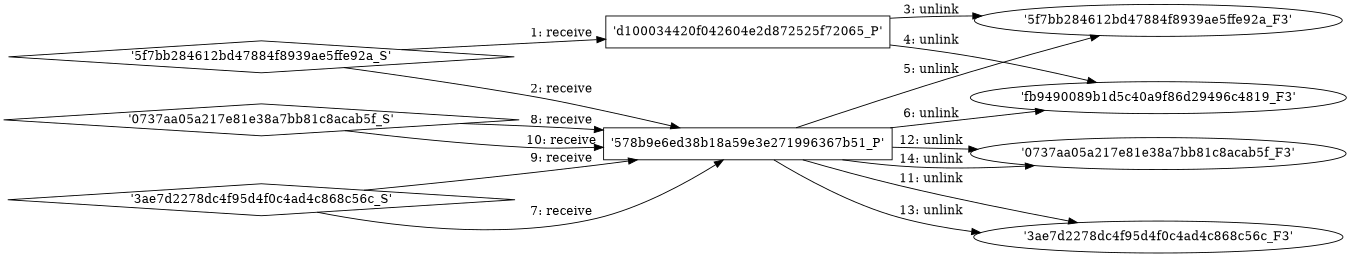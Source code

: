 digraph "D:\Learning\Paper\apt\基于CTI的攻击预警\Dataset\攻击图\ASGfromALLCTI\No More Rootkit in ZeroAccess.dot" {
rankdir="LR"
size="9"
fixedsize="false"
splines="true"
nodesep=0.3
ranksep=0
fontsize=10
overlap="scalexy"
engine= "neato"
	"'d100034420f042604e2d872525f72065_P'" [node_type=Process shape=box]
	"'5f7bb284612bd47884f8939ae5ffe92a_S'" [node_type=Socket shape=diamond]
	"'5f7bb284612bd47884f8939ae5ffe92a_S'" -> "'d100034420f042604e2d872525f72065_P'" [label="1: receive"]
	"'578b9e6ed38b18a59e3e271996367b51_P'" [node_type=Process shape=box]
	"'5f7bb284612bd47884f8939ae5ffe92a_S'" [node_type=Socket shape=diamond]
	"'5f7bb284612bd47884f8939ae5ffe92a_S'" -> "'578b9e6ed38b18a59e3e271996367b51_P'" [label="2: receive"]
	"'5f7bb284612bd47884f8939ae5ffe92a_F3'" [node_type=file shape=ellipse]
	"'d100034420f042604e2d872525f72065_P'" [node_type=Process shape=box]
	"'d100034420f042604e2d872525f72065_P'" -> "'5f7bb284612bd47884f8939ae5ffe92a_F3'" [label="3: unlink"]
	"'fb9490089b1d5c40a9f86d29496c4819_F3'" [node_type=file shape=ellipse]
	"'d100034420f042604e2d872525f72065_P'" [node_type=Process shape=box]
	"'d100034420f042604e2d872525f72065_P'" -> "'fb9490089b1d5c40a9f86d29496c4819_F3'" [label="4: unlink"]
	"'5f7bb284612bd47884f8939ae5ffe92a_F3'" [node_type=file shape=ellipse]
	"'578b9e6ed38b18a59e3e271996367b51_P'" [node_type=Process shape=box]
	"'578b9e6ed38b18a59e3e271996367b51_P'" -> "'5f7bb284612bd47884f8939ae5ffe92a_F3'" [label="5: unlink"]
	"'fb9490089b1d5c40a9f86d29496c4819_F3'" [node_type=file shape=ellipse]
	"'578b9e6ed38b18a59e3e271996367b51_P'" [node_type=Process shape=box]
	"'578b9e6ed38b18a59e3e271996367b51_P'" -> "'fb9490089b1d5c40a9f86d29496c4819_F3'" [label="6: unlink"]
	"'578b9e6ed38b18a59e3e271996367b51_P'" [node_type=Process shape=box]
	"'3ae7d2278dc4f95d4f0c4ad4c868c56c_S'" [node_type=Socket shape=diamond]
	"'3ae7d2278dc4f95d4f0c4ad4c868c56c_S'" -> "'578b9e6ed38b18a59e3e271996367b51_P'" [label="7: receive"]
	"'578b9e6ed38b18a59e3e271996367b51_P'" [node_type=Process shape=box]
	"'0737aa05a217e81e38a7bb81c8acab5f_S'" [node_type=Socket shape=diamond]
	"'0737aa05a217e81e38a7bb81c8acab5f_S'" -> "'578b9e6ed38b18a59e3e271996367b51_P'" [label="8: receive"]
	"'578b9e6ed38b18a59e3e271996367b51_P'" [node_type=Process shape=box]
	"'3ae7d2278dc4f95d4f0c4ad4c868c56c_S'" [node_type=Socket shape=diamond]
	"'3ae7d2278dc4f95d4f0c4ad4c868c56c_S'" -> "'578b9e6ed38b18a59e3e271996367b51_P'" [label="9: receive"]
	"'578b9e6ed38b18a59e3e271996367b51_P'" [node_type=Process shape=box]
	"'0737aa05a217e81e38a7bb81c8acab5f_S'" [node_type=Socket shape=diamond]
	"'0737aa05a217e81e38a7bb81c8acab5f_S'" -> "'578b9e6ed38b18a59e3e271996367b51_P'" [label="10: receive"]
	"'3ae7d2278dc4f95d4f0c4ad4c868c56c_F3'" [node_type=file shape=ellipse]
	"'578b9e6ed38b18a59e3e271996367b51_P'" [node_type=Process shape=box]
	"'578b9e6ed38b18a59e3e271996367b51_P'" -> "'3ae7d2278dc4f95d4f0c4ad4c868c56c_F3'" [label="11: unlink"]
	"'0737aa05a217e81e38a7bb81c8acab5f_F3'" [node_type=file shape=ellipse]
	"'578b9e6ed38b18a59e3e271996367b51_P'" [node_type=Process shape=box]
	"'578b9e6ed38b18a59e3e271996367b51_P'" -> "'0737aa05a217e81e38a7bb81c8acab5f_F3'" [label="12: unlink"]
	"'3ae7d2278dc4f95d4f0c4ad4c868c56c_F3'" [node_type=file shape=ellipse]
	"'578b9e6ed38b18a59e3e271996367b51_P'" [node_type=Process shape=box]
	"'578b9e6ed38b18a59e3e271996367b51_P'" -> "'3ae7d2278dc4f95d4f0c4ad4c868c56c_F3'" [label="13: unlink"]
	"'0737aa05a217e81e38a7bb81c8acab5f_F3'" [node_type=file shape=ellipse]
	"'578b9e6ed38b18a59e3e271996367b51_P'" [node_type=Process shape=box]
	"'578b9e6ed38b18a59e3e271996367b51_P'" -> "'0737aa05a217e81e38a7bb81c8acab5f_F3'" [label="14: unlink"]
}
